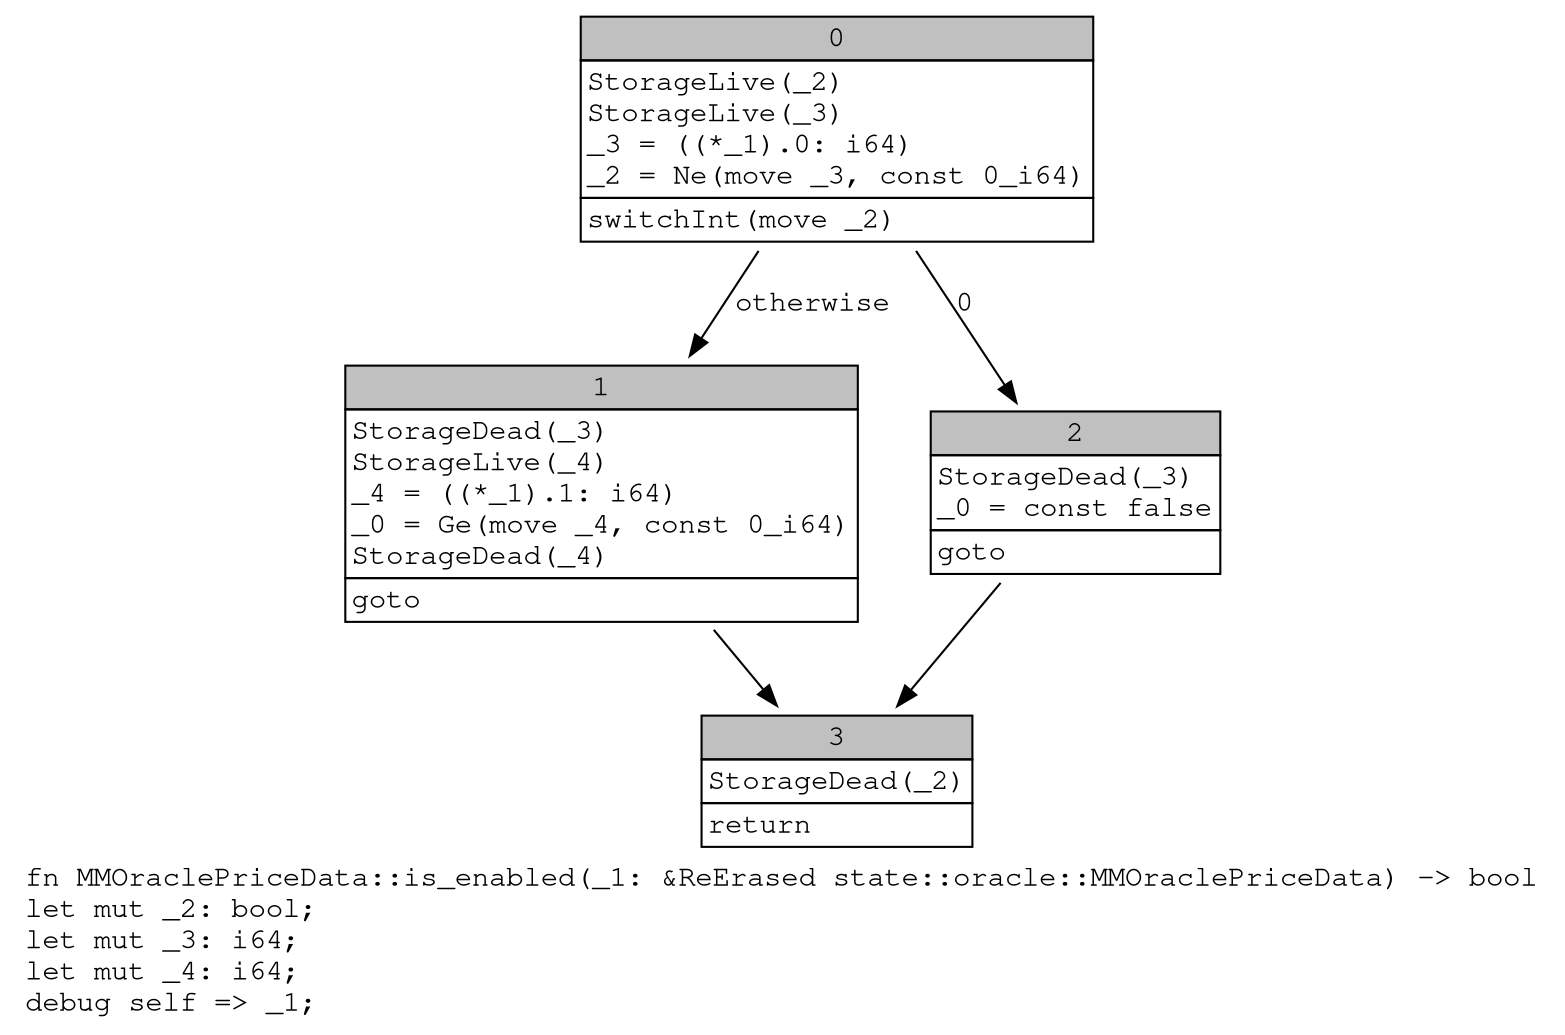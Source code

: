 digraph Mir_0_3519 {
    graph [fontname="Courier, monospace"];
    node [fontname="Courier, monospace"];
    edge [fontname="Courier, monospace"];
    label=<fn MMOraclePriceData::is_enabled(_1: &amp;ReErased state::oracle::MMOraclePriceData) -&gt; bool<br align="left"/>let mut _2: bool;<br align="left"/>let mut _3: i64;<br align="left"/>let mut _4: i64;<br align="left"/>debug self =&gt; _1;<br align="left"/>>;
    bb0__0_3519 [shape="none", label=<<table border="0" cellborder="1" cellspacing="0"><tr><td bgcolor="gray" align="center" colspan="1">0</td></tr><tr><td align="left" balign="left">StorageLive(_2)<br/>StorageLive(_3)<br/>_3 = ((*_1).0: i64)<br/>_2 = Ne(move _3, const 0_i64)<br/></td></tr><tr><td align="left">switchInt(move _2)</td></tr></table>>];
    bb1__0_3519 [shape="none", label=<<table border="0" cellborder="1" cellspacing="0"><tr><td bgcolor="gray" align="center" colspan="1">1</td></tr><tr><td align="left" balign="left">StorageDead(_3)<br/>StorageLive(_4)<br/>_4 = ((*_1).1: i64)<br/>_0 = Ge(move _4, const 0_i64)<br/>StorageDead(_4)<br/></td></tr><tr><td align="left">goto</td></tr></table>>];
    bb2__0_3519 [shape="none", label=<<table border="0" cellborder="1" cellspacing="0"><tr><td bgcolor="gray" align="center" colspan="1">2</td></tr><tr><td align="left" balign="left">StorageDead(_3)<br/>_0 = const false<br/></td></tr><tr><td align="left">goto</td></tr></table>>];
    bb3__0_3519 [shape="none", label=<<table border="0" cellborder="1" cellspacing="0"><tr><td bgcolor="gray" align="center" colspan="1">3</td></tr><tr><td align="left" balign="left">StorageDead(_2)<br/></td></tr><tr><td align="left">return</td></tr></table>>];
    bb0__0_3519 -> bb2__0_3519 [label="0"];
    bb0__0_3519 -> bb1__0_3519 [label="otherwise"];
    bb1__0_3519 -> bb3__0_3519 [label=""];
    bb2__0_3519 -> bb3__0_3519 [label=""];
}
